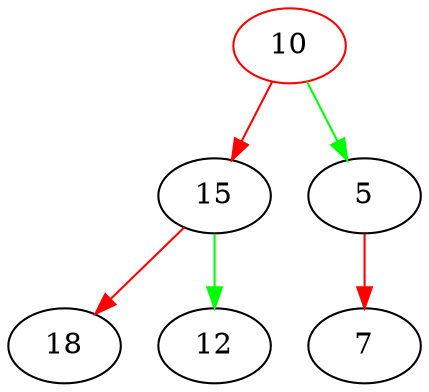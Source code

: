 digraph G{
10[color=red];
10->15[color=red];
15->18[color=red];
15->12[color=green];
10->5[color=green];
5->7[color=red];
}
